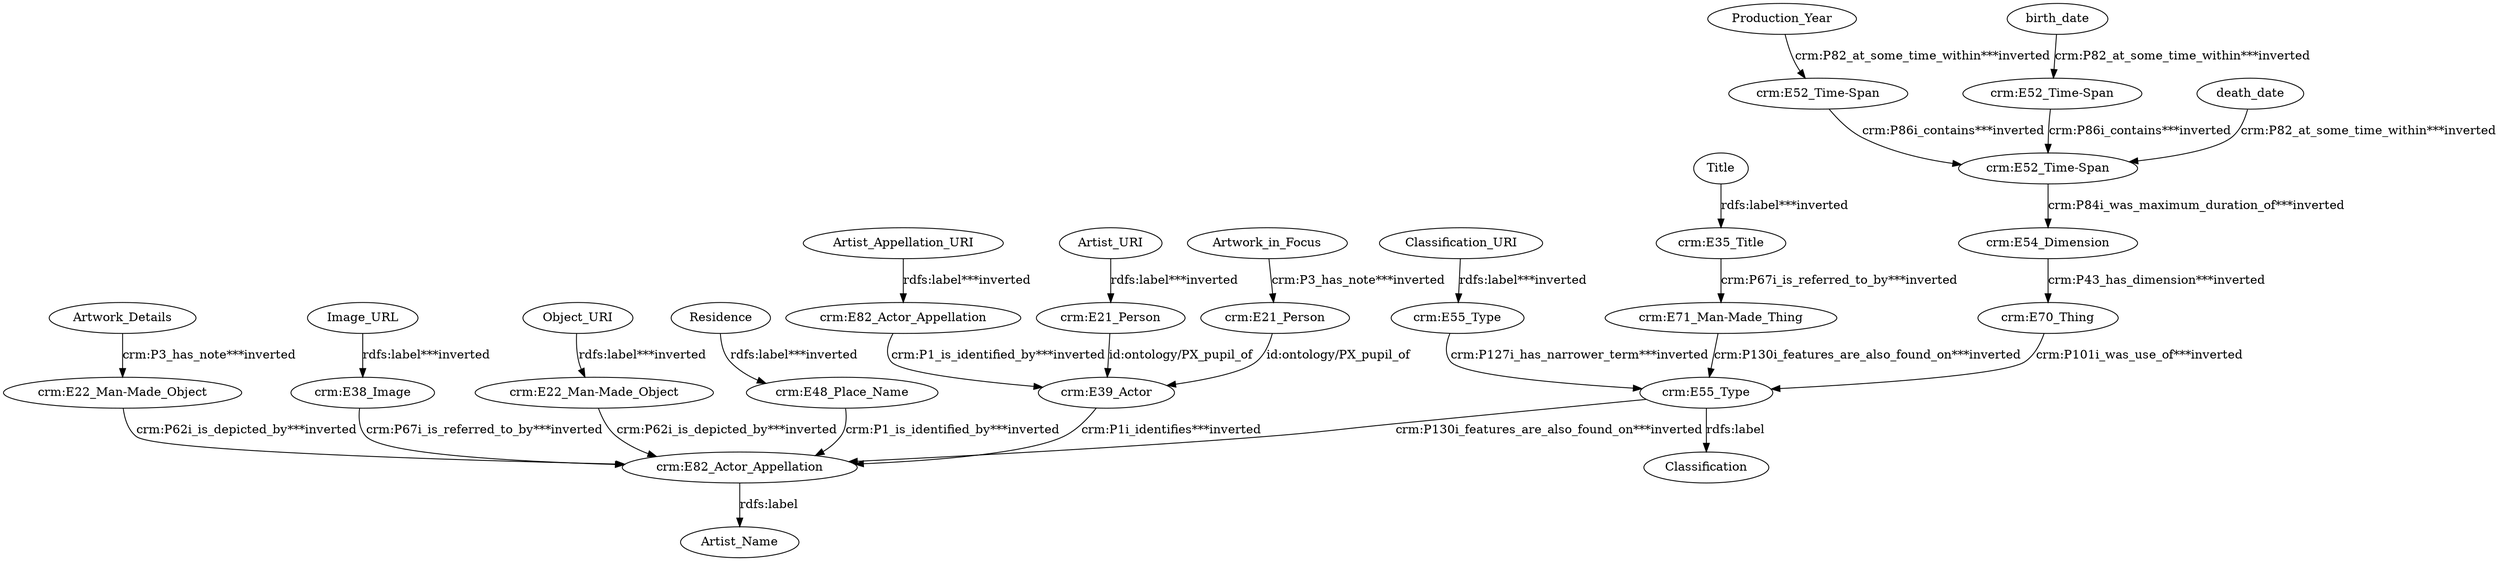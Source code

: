 digraph {
  Artist_Appellation_URI [type=attribute_name,label=Artist_Appellation_URI]
  "crm:E82_Actor_Appellation1" [type=class_uri,label="crm:E82_Actor_Appellation"]
  Artist_URI [type=attribute_name,label=Artist_URI]
  "crm:E21_Person2" [type=class_uri,label="crm:E21_Person"]
  Artwork_Details [type=attribute_name,label=Artwork_Details]
  "crm:E22_Man-Made_Object1" [type=class_uri,label="crm:E22_Man-Made_Object"]
  Artwork_in_Focus [type=attribute_name,label=Artwork_in_Focus]
  "crm:E21_Person1" [type=class_uri,label="crm:E21_Person"]
  Classification_URI [type=attribute_name,label=Classification_URI]
  "crm:E55_Type1" [type=class_uri,label="crm:E55_Type"]
  Image_URL [type=attribute_name,label=Image_URL]
  "crm:E38_Image1" [type=class_uri,label="crm:E38_Image"]
  Object_URI [type=attribute_name,label=Object_URI]
  "crm:E22_Man-Made_Object2" [type=class_uri,label="crm:E22_Man-Made_Object"]
  Production_Year [type=attribute_name,label=Production_Year]
  "crm:E52_Time-Span1" [type=class_uri,label="crm:E52_Time-Span"]
  Residence [type=attribute_name,label=Residence]
  "crm:E48_Place_Name1" [type=class_uri,label="crm:E48_Place_Name"]
  Title [type=attribute_name,label=Title]
  "crm:E35_Title1" [type=class_uri,label="crm:E35_Title"]
  birth_date [type=attribute_name,label=birth_date]
  "crm:E52_Time-Span2" [type=class_uri,label="crm:E52_Time-Span"]
  "crm:E39_Actor" [type=class_uri,label="crm:E39_Actor"]
  "crm:E82_Actor_Appellation2" [type=class_uri,label="crm:E82_Actor_Appellation"]
  "crm:E71_Man-Made_Thing" [type=class_uri,label="crm:E71_Man-Made_Thing"]
  "crm:E52_Time-Span3" [type=class_uri,label="crm:E52_Time-Span"]
  "crm:E54_Dimension" [type=class_uri,label="crm:E54_Dimension"]
  "crm:E70_Thing" [type=class_uri,label="crm:E70_Thing"]
  "crm:E55_Type2" [type=class_uri,label="crm:E55_Type"]
  Classification [type=attribute_name,label=Classification]
  Artist_Name [type=attribute_name,label=Artist_Name]
  death_date [type=attribute_name,label=death_date]
  Artist_Appellation_URI -> "crm:E82_Actor_Appellation1" [type=st_property_uri,label="rdfs:label***inverted"]
  Artist_URI -> "crm:E21_Person2" [type=st_property_uri,label="rdfs:label***inverted"]
  Artwork_Details -> "crm:E22_Man-Made_Object1" [type=st_property_uri,label="crm:P3_has_note***inverted"]
  Artwork_in_Focus -> "crm:E21_Person1" [type=st_property_uri,label="crm:P3_has_note***inverted"]
  Classification_URI -> "crm:E55_Type1" [type=st_property_uri,label="rdfs:label***inverted"]
  Image_URL -> "crm:E38_Image1" [type=st_property_uri,label="rdfs:label***inverted"]
  Object_URI -> "crm:E22_Man-Made_Object2" [type=st_property_uri,label="rdfs:label***inverted"]
  Production_Year -> "crm:E52_Time-Span1" [type=st_property_uri,label="crm:P82_at_some_time_within***inverted"]
  Residence -> "crm:E48_Place_Name1" [type=st_property_uri,label="rdfs:label***inverted"]
  Title -> "crm:E35_Title1" [type=st_property_uri,label="rdfs:label***inverted"]
  birth_date -> "crm:E52_Time-Span2" [type=st_property_uri,label="crm:P82_at_some_time_within***inverted"]
  "crm:E21_Person1" -> "crm:E39_Actor" [label="id:ontology/PX_pupil_of",type=direct_property_uri]
  "crm:E21_Person2" -> "crm:E39_Actor" [label="id:ontology/PX_pupil_of",type=direct_property_uri]
  "crm:E22_Man-Made_Object1" -> "crm:E82_Actor_Appellation2" [type=inherited,label="crm:P62i_is_depicted_by***inverted"]
  "crm:E22_Man-Made_Object2" -> "crm:E82_Actor_Appellation2" [type=inherited,label="crm:P62i_is_depicted_by***inverted"]
  "crm:E35_Title1" -> "crm:E71_Man-Made_Thing" [type=inherited,label="crm:P67i_is_referred_to_by***inverted"]
  "crm:E38_Image1" -> "crm:E82_Actor_Appellation2" [type=inherited,label="crm:P67i_is_referred_to_by***inverted"]
  "crm:E39_Actor" -> "crm:E82_Actor_Appellation2" [type=inherited,label="crm:P1i_identifies***inverted"]
  "crm:E48_Place_Name1" -> "crm:E82_Actor_Appellation2" [type=inherited,label="crm:P1_is_identified_by***inverted"]
  "crm:E52_Time-Span1" -> "crm:E52_Time-Span3" [type=direct_property_uri,label="crm:P86i_contains***inverted"]
  "crm:E52_Time-Span2" -> "crm:E52_Time-Span3" [type=direct_property_uri,label="crm:P86i_contains***inverted"]
  "crm:E52_Time-Span3" -> "crm:E54_Dimension" [type=direct_property_uri,label="crm:P84i_was_maximum_duration_of***inverted"]
  "crm:E54_Dimension" -> "crm:E70_Thing" [type=direct_property_uri,label="crm:P43_has_dimension***inverted"]
  "crm:E55_Type1" -> "crm:E55_Type2" [type=direct_property_uri,label="crm:P127i_has_narrower_term***inverted"]
  "crm:E55_Type2" -> Classification [label="rdfs:label",type=st_property_uri]
  "crm:E55_Type2" -> "crm:E82_Actor_Appellation2" [type=inherited,label="crm:P130i_features_are_also_found_on***inverted"]
  "crm:E70_Thing" -> "crm:E55_Type2" [type=direct_property_uri,label="crm:P101i_was_use_of***inverted"]
  "crm:E71_Man-Made_Thing" -> "crm:E55_Type2" [type=inherited,label="crm:P130i_features_are_also_found_on***inverted"]
  "crm:E82_Actor_Appellation1" -> "crm:E39_Actor" [type=inherited,label="crm:P1_is_identified_by***inverted"]
  "crm:E82_Actor_Appellation2" -> Artist_Name [label="rdfs:label",type=st_property_uri]
  death_date -> "crm:E52_Time-Span3" [type=st_property_uri,label="crm:P82_at_some_time_within***inverted"]
}
